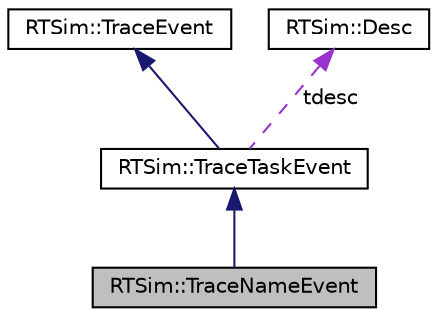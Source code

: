 digraph "RTSim::TraceNameEvent"
{
  edge [fontname="Helvetica",fontsize="10",labelfontname="Helvetica",labelfontsize="10"];
  node [fontname="Helvetica",fontsize="10",shape=record];
  Node3 [label="RTSim::TraceNameEvent",height=0.2,width=0.4,color="black", fillcolor="grey75", style="filled", fontcolor="black"];
  Node4 -> Node3 [dir="back",color="midnightblue",fontsize="10",style="solid",fontname="Helvetica"];
  Node4 [label="RTSim::TraceTaskEvent",height=0.2,width=0.4,color="black", fillcolor="white", style="filled",URL="$classRTSim_1_1TraceTaskEvent.html"];
  Node5 -> Node4 [dir="back",color="midnightblue",fontsize="10",style="solid",fontname="Helvetica"];
  Node5 [label="RTSim::TraceEvent",height=0.2,width=0.4,color="black", fillcolor="white", style="filled",URL="$classRTSim_1_1TraceEvent.html"];
  Node6 -> Node4 [dir="back",color="darkorchid3",fontsize="10",style="dashed",label=" tdesc" ,fontname="Helvetica"];
  Node6 [label="RTSim::Desc",height=0.2,width=0.4,color="black", fillcolor="white", style="filled",URL="$classRTSim_1_1Desc.html"];
}
